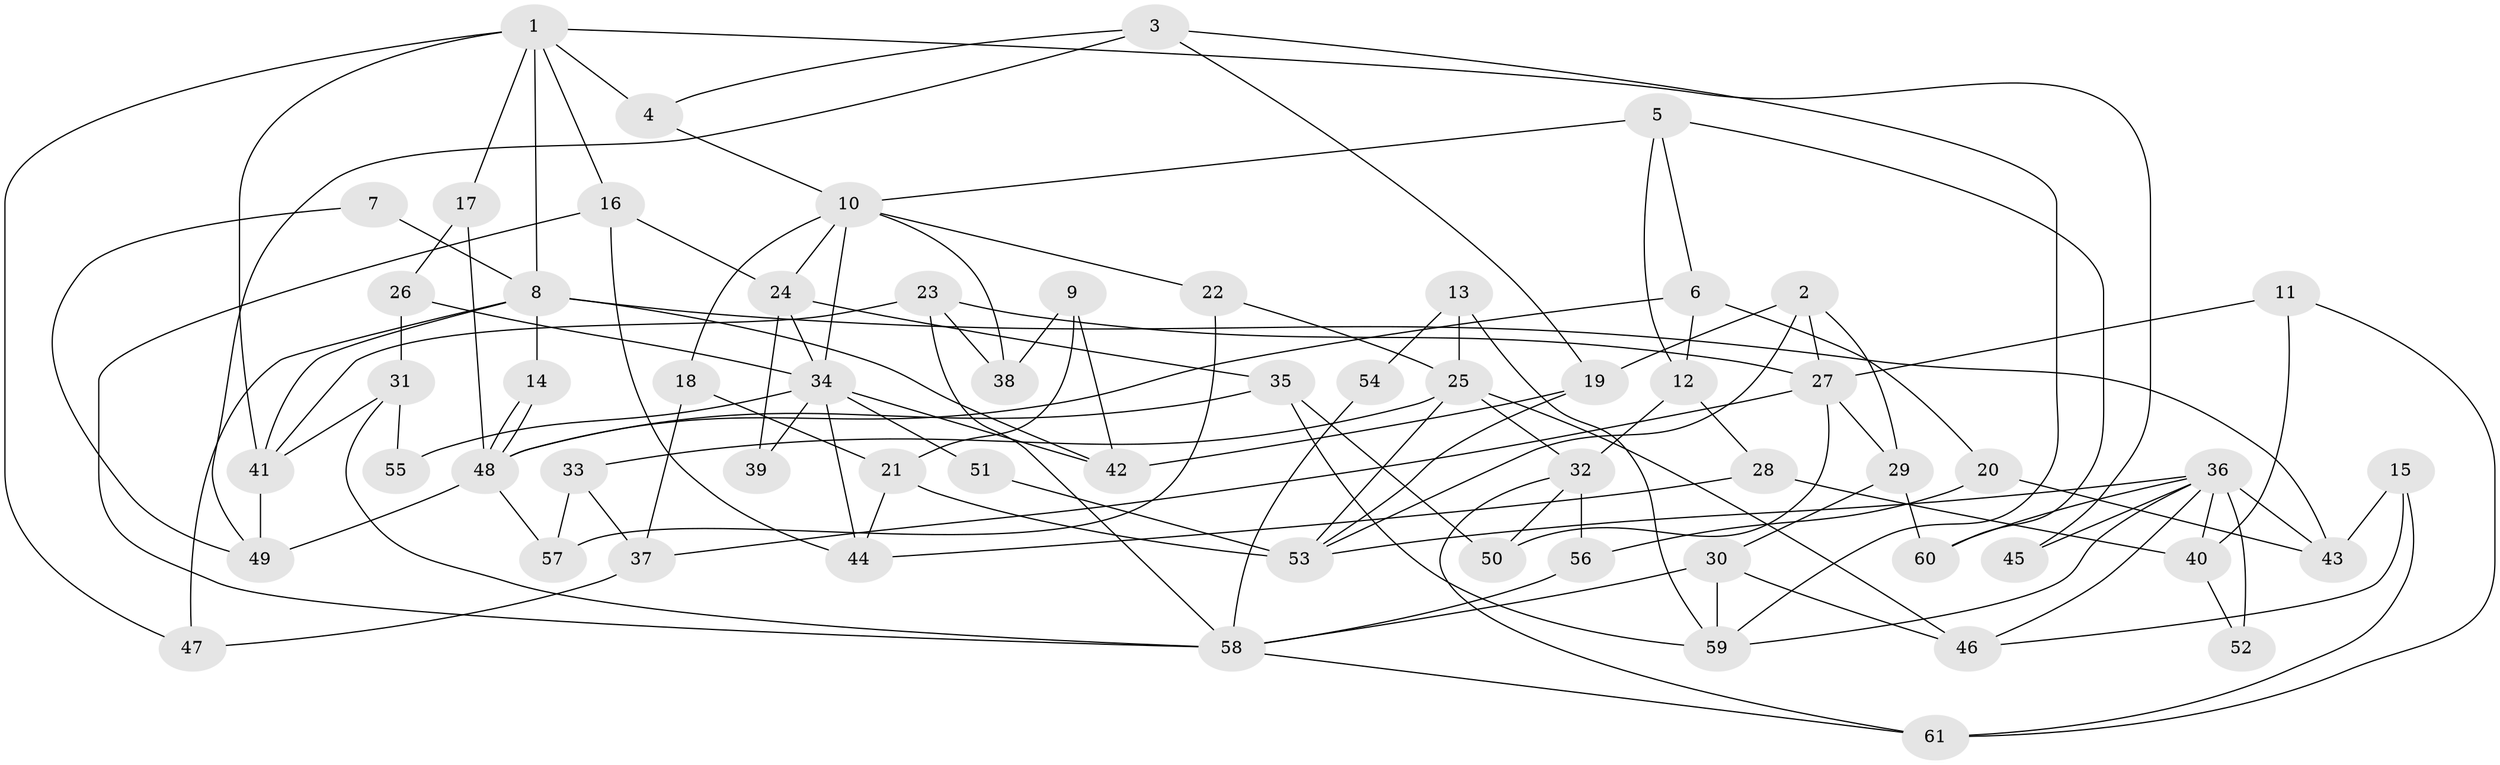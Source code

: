 // Generated by graph-tools (version 1.1) at 2025/14/03/09/25 04:14:55]
// undirected, 61 vertices, 122 edges
graph export_dot {
graph [start="1"]
  node [color=gray90,style=filled];
  1;
  2;
  3;
  4;
  5;
  6;
  7;
  8;
  9;
  10;
  11;
  12;
  13;
  14;
  15;
  16;
  17;
  18;
  19;
  20;
  21;
  22;
  23;
  24;
  25;
  26;
  27;
  28;
  29;
  30;
  31;
  32;
  33;
  34;
  35;
  36;
  37;
  38;
  39;
  40;
  41;
  42;
  43;
  44;
  45;
  46;
  47;
  48;
  49;
  50;
  51;
  52;
  53;
  54;
  55;
  56;
  57;
  58;
  59;
  60;
  61;
  1 -- 41;
  1 -- 8;
  1 -- 4;
  1 -- 16;
  1 -- 17;
  1 -- 45;
  1 -- 47;
  2 -- 29;
  2 -- 19;
  2 -- 27;
  2 -- 53;
  3 -- 59;
  3 -- 19;
  3 -- 4;
  3 -- 49;
  4 -- 10;
  5 -- 6;
  5 -- 10;
  5 -- 12;
  5 -- 60;
  6 -- 48;
  6 -- 20;
  6 -- 12;
  7 -- 8;
  7 -- 49;
  8 -- 41;
  8 -- 42;
  8 -- 14;
  8 -- 43;
  8 -- 47;
  9 -- 38;
  9 -- 21;
  9 -- 42;
  10 -- 24;
  10 -- 18;
  10 -- 22;
  10 -- 34;
  10 -- 38;
  11 -- 40;
  11 -- 27;
  11 -- 61;
  12 -- 28;
  12 -- 32;
  13 -- 59;
  13 -- 25;
  13 -- 54;
  14 -- 48;
  14 -- 48;
  15 -- 46;
  15 -- 43;
  15 -- 61;
  16 -- 24;
  16 -- 44;
  16 -- 58;
  17 -- 48;
  17 -- 26;
  18 -- 37;
  18 -- 21;
  19 -- 53;
  19 -- 42;
  20 -- 43;
  20 -- 56;
  21 -- 53;
  21 -- 44;
  22 -- 25;
  22 -- 57;
  23 -- 58;
  23 -- 27;
  23 -- 38;
  23 -- 41;
  24 -- 35;
  24 -- 34;
  24 -- 39;
  25 -- 32;
  25 -- 46;
  25 -- 33;
  25 -- 53;
  26 -- 34;
  26 -- 31;
  27 -- 37;
  27 -- 29;
  27 -- 50;
  28 -- 44;
  28 -- 40;
  29 -- 30;
  29 -- 60;
  30 -- 59;
  30 -- 58;
  30 -- 46;
  31 -- 58;
  31 -- 41;
  31 -- 55;
  32 -- 61;
  32 -- 50;
  32 -- 56;
  33 -- 57;
  33 -- 37;
  34 -- 44;
  34 -- 39;
  34 -- 42;
  34 -- 51;
  34 -- 55;
  35 -- 48;
  35 -- 50;
  35 -- 59;
  36 -- 60;
  36 -- 53;
  36 -- 40;
  36 -- 43;
  36 -- 45;
  36 -- 46;
  36 -- 52;
  36 -- 59;
  37 -- 47;
  40 -- 52;
  41 -- 49;
  48 -- 49;
  48 -- 57;
  51 -- 53;
  54 -- 58;
  56 -- 58;
  58 -- 61;
}
